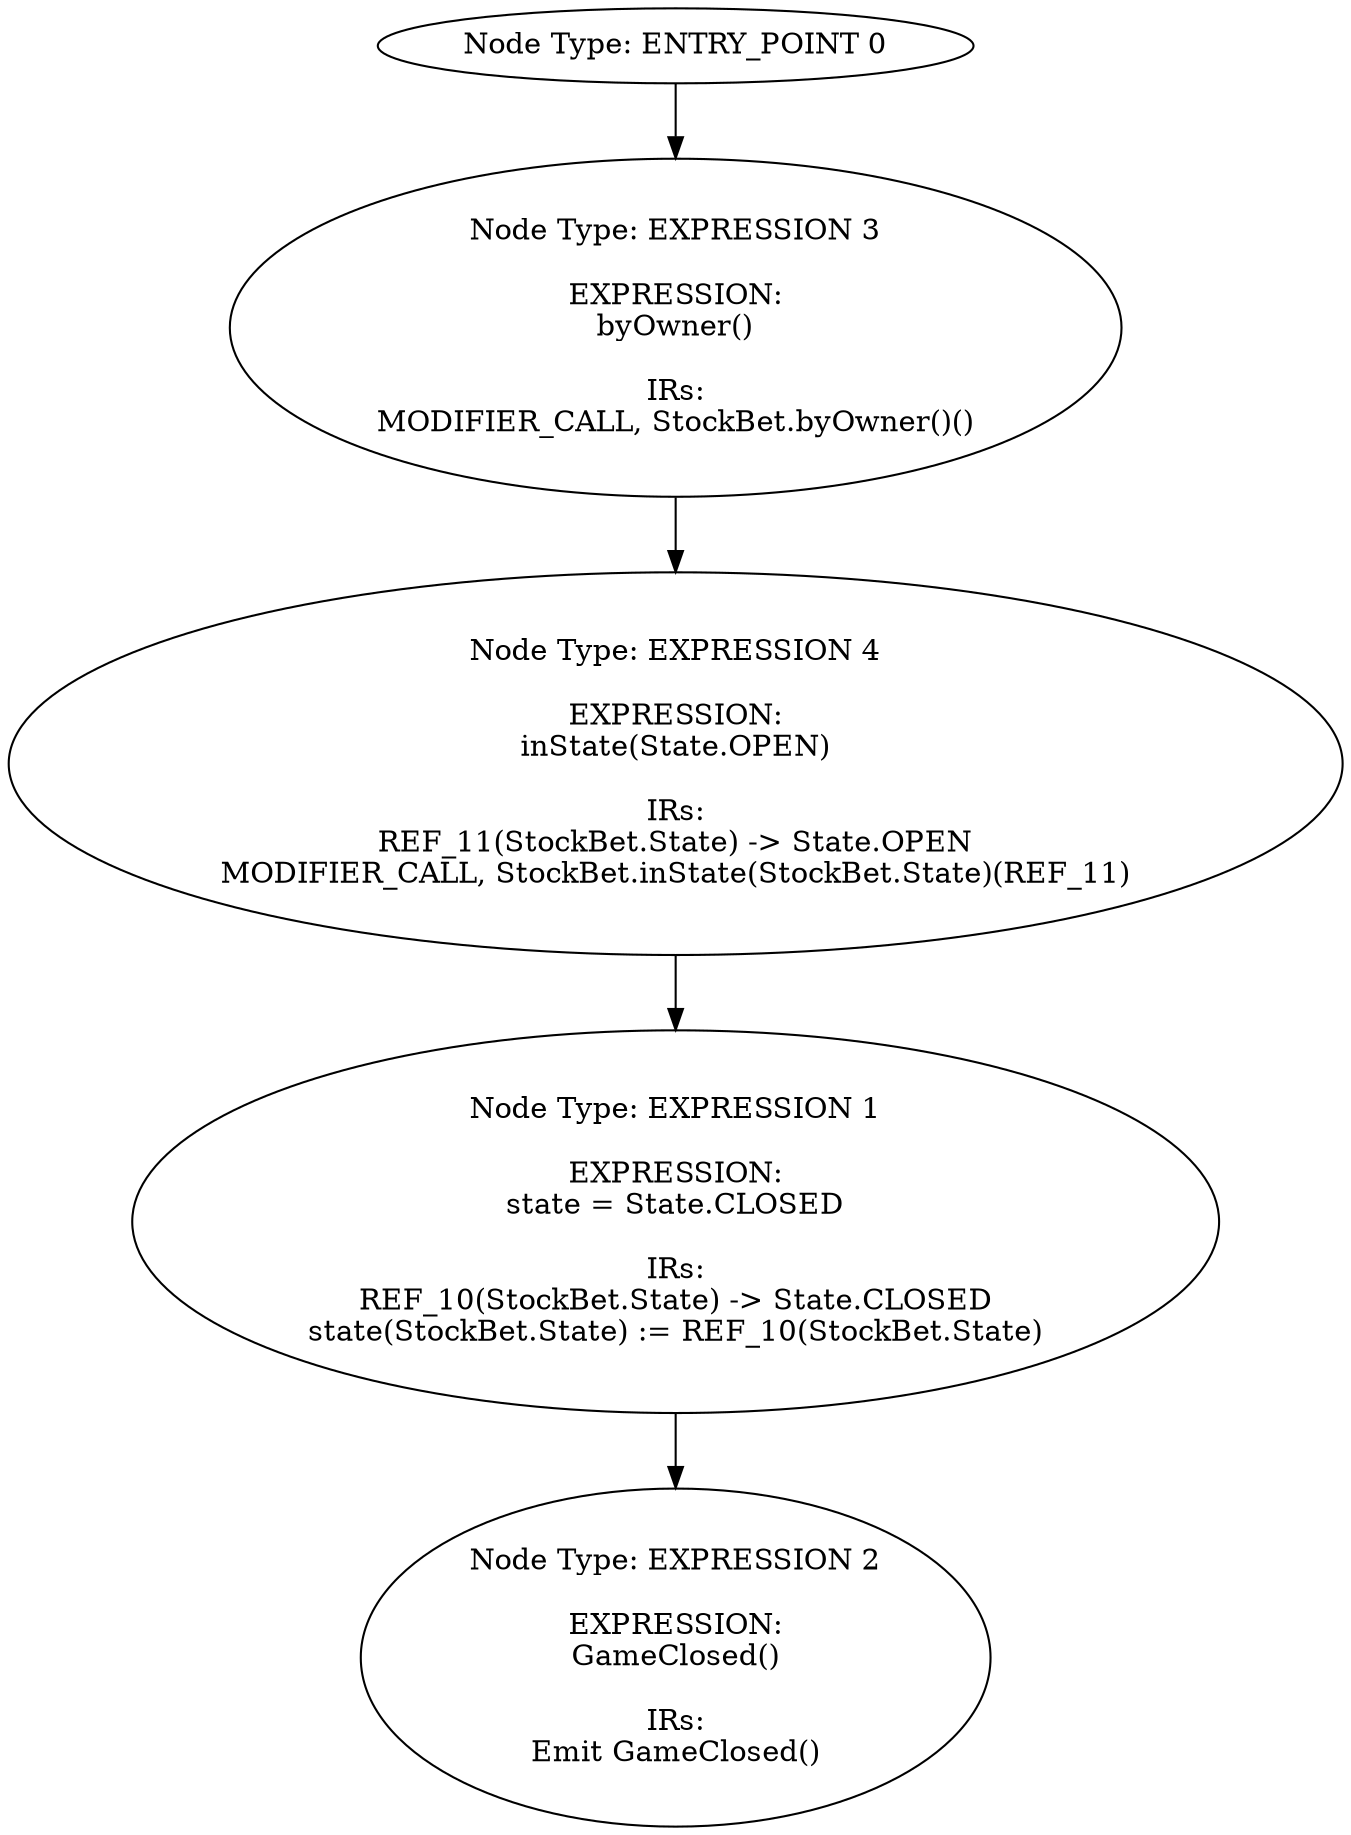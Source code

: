 digraph{
0[label="Node Type: ENTRY_POINT 0
"];
0->3;
1[label="Node Type: EXPRESSION 1

EXPRESSION:
state = State.CLOSED

IRs:
REF_10(StockBet.State) -> State.CLOSED
state(StockBet.State) := REF_10(StockBet.State)"];
1->2;
2[label="Node Type: EXPRESSION 2

EXPRESSION:
GameClosed()

IRs:
Emit GameClosed()"];
3[label="Node Type: EXPRESSION 3

EXPRESSION:
byOwner()

IRs:
MODIFIER_CALL, StockBet.byOwner()()"];
3->4;
4[label="Node Type: EXPRESSION 4

EXPRESSION:
inState(State.OPEN)

IRs:
REF_11(StockBet.State) -> State.OPEN
MODIFIER_CALL, StockBet.inState(StockBet.State)(REF_11)"];
4->1;
}
